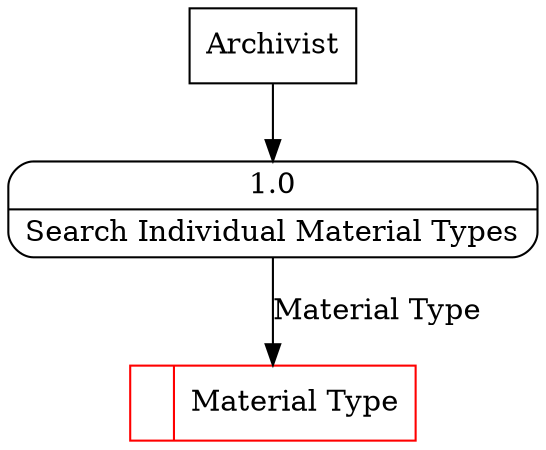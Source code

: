digraph dfd2{ 
node[shape=record]
200 [label="<f0>  |<f1> Material Type " color=red];
201 [label="Archivist" shape=box];
202 [label="{<f0> 1.0|<f1> Search Individual Material Types }" shape=Mrecord];
201 -> 202
202 -> 200 [label="Material Type"]
}